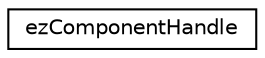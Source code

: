 digraph "Graphical Class Hierarchy"
{
 // LATEX_PDF_SIZE
  edge [fontname="Helvetica",fontsize="10",labelfontname="Helvetica",labelfontsize="10"];
  node [fontname="Helvetica",fontsize="10",shape=record];
  rankdir="LR";
  Node0 [label="ezComponentHandle",height=0.2,width=0.4,color="black", fillcolor="white", style="filled",URL="$df/d34/structez_component_handle.htm",tooltip="A handle to a component."];
}
